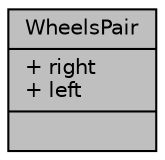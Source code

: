 digraph "WheelsPair"
{
 // LATEX_PDF_SIZE
  edge [fontname="Helvetica",fontsize="10",labelfontname="Helvetica",labelfontsize="10"];
  node [fontname="Helvetica",fontsize="10",shape=record];
  Node1 [label="{WheelsPair\n|+ right\l+ left\l|}",height=0.2,width=0.4,color="black", fillcolor="grey75", style="filled", fontcolor="black",tooltip="マウスの自己位置を推定する。 速度はエンコーダーから算出。 加速度はIMUから取得。 角速度はIMUから取得。 角加速度はIMUから算出。"];
}
